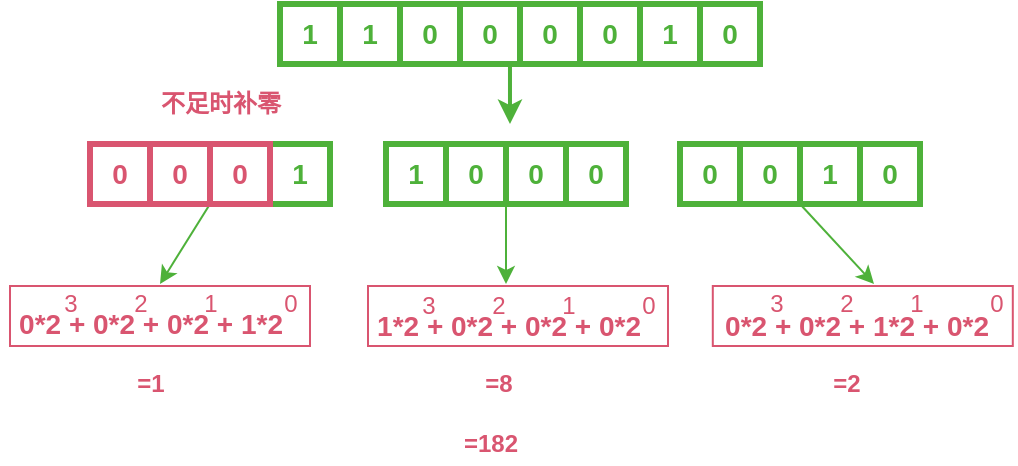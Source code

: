 <mxfile version="12.6.5" type="device"><diagram id="dP-Dvl8Ufvoj6TWUjTvs" name="Page-1"><mxGraphModel dx="621" dy="552" grid="1" gridSize="10" guides="1" tooltips="1" connect="1" arrows="1" fold="1" page="1" pageScale="1" pageWidth="827" pageHeight="1169" math="0" shadow="0"><root><mxCell id="0"/><mxCell id="1" parent="0"/><mxCell id="JpDRk5-6oIM0k8BKzZoN-39" value="" style="rounded=0;whiteSpace=wrap;html=1;strokeColor=#D95570;fontColor=#D95570;" vertex="1" parent="1"><mxGeometry x="386.4" y="461" width="150" height="30" as="geometry"/></mxCell><mxCell id="JpDRk5-6oIM0k8BKzZoN-38" value="" style="rounded=0;whiteSpace=wrap;html=1;strokeColor=#D95570;fontColor=#D95570;" vertex="1" parent="1"><mxGeometry x="214" y="461" width="150" height="30" as="geometry"/></mxCell><mxCell id="JpDRk5-6oIM0k8BKzZoN-37" value="" style="rounded=0;whiteSpace=wrap;html=1;strokeColor=#D95570;fontColor=#D95570;" vertex="1" parent="1"><mxGeometry x="35" y="461" width="150" height="30" as="geometry"/></mxCell><mxCell id="ECr-NA3awM1GPt74FJqV-1" value="1" style="rounded=0;whiteSpace=wrap;html=1;strokeColor=#4EB13A;strokeWidth=3;fontStyle=1;fontColor=#4EB13A;fontSize=14;" parent="1" vertex="1"><mxGeometry x="170" y="320" width="30" height="30" as="geometry"/></mxCell><mxCell id="ECr-NA3awM1GPt74FJqV-2" value="1" style="rounded=0;whiteSpace=wrap;html=1;strokeColor=#4EB13A;strokeWidth=3;fontStyle=1;fontColor=#4EB13A;fontSize=14;" parent="1" vertex="1"><mxGeometry x="200" y="320" width="30" height="30" as="geometry"/></mxCell><mxCell id="ECr-NA3awM1GPt74FJqV-3" value="1" style="rounded=0;whiteSpace=wrap;html=1;strokeColor=#4EB13A;strokeWidth=3;fontStyle=1;fontColor=#4EB13A;fontSize=14;" parent="1" vertex="1"><mxGeometry x="350" y="320" width="30" height="30" as="geometry"/></mxCell><mxCell id="ECr-NA3awM1GPt74FJqV-4" value="0" style="rounded=0;whiteSpace=wrap;html=1;strokeColor=#4EB13A;strokeWidth=3;fontStyle=1;fontColor=#4EB13A;fontSize=14;" parent="1" vertex="1"><mxGeometry x="230" y="320" width="30" height="30" as="geometry"/></mxCell><mxCell id="ECr-NA3awM1GPt74FJqV-5" value="0" style="rounded=0;whiteSpace=wrap;html=1;strokeColor=#4EB13A;strokeWidth=3;fontStyle=1;fontColor=#4EB13A;fontSize=14;" parent="1" vertex="1"><mxGeometry x="260" y="320" width="30" height="30" as="geometry"/></mxCell><mxCell id="ECr-NA3awM1GPt74FJqV-6" value="0" style="rounded=0;whiteSpace=wrap;html=1;strokeColor=#4EB13A;strokeWidth=3;fontStyle=1;fontColor=#4EB13A;fontSize=14;" parent="1" vertex="1"><mxGeometry x="290" y="320" width="30" height="30" as="geometry"/></mxCell><mxCell id="ECr-NA3awM1GPt74FJqV-7" value="0" style="rounded=0;whiteSpace=wrap;html=1;strokeColor=#4EB13A;strokeWidth=3;fontStyle=1;fontColor=#4EB13A;fontSize=14;" parent="1" vertex="1"><mxGeometry x="320" y="320" width="30" height="30" as="geometry"/></mxCell><mxCell id="ECr-NA3awM1GPt74FJqV-8" value="0" style="rounded=0;whiteSpace=wrap;html=1;strokeColor=#4EB13A;strokeWidth=3;fontStyle=1;fontColor=#4EB13A;fontSize=14;" parent="1" vertex="1"><mxGeometry x="380" y="320" width="30" height="30" as="geometry"/></mxCell><mxCell id="ECr-NA3awM1GPt74FJqV-20" value="" style="endArrow=classic;html=1;fontSize=14;fontColor=#D95570;strokeColor=#4EB13A;exitX=1;exitY=1;exitDx=0;exitDy=0;entryX=1;entryY=0;entryDx=0;entryDy=0;entryPerimeter=0;" parent="1" source="JpDRk5-6oIM0k8BKzZoN-3" edge="1" target="JpDRk5-6oIM0k8BKzZoN-19"><mxGeometry width="50" height="50" relative="1" as="geometry"><mxPoint x="195" y="610" as="sourcePoint"/><mxPoint x="265" y="640" as="targetPoint"/></mxGeometry></mxCell><mxCell id="ECr-NA3awM1GPt74FJqV-26" value="" style="endArrow=classic;html=1;fontSize=14;fontColor=#D95570;strokeColor=#4EB13A;exitX=0;exitY=1;exitDx=0;exitDy=0;" parent="1" source="JpDRk5-6oIM0k8BKzZoN-7" edge="1"><mxGeometry width="50" height="50" relative="1" as="geometry"><mxPoint x="435" y="610" as="sourcePoint"/><mxPoint x="283" y="460" as="targetPoint"/></mxGeometry></mxCell><mxCell id="ECr-NA3awM1GPt74FJqV-27" value="" style="endArrow=classic;html=1;fontSize=14;fontColor=#D95570;strokeColor=#4EB13A;exitX=1;exitY=1;exitDx=0;exitDy=0;entryX=1.2;entryY=0;entryDx=0;entryDy=0;entryPerimeter=0;" parent="1" source="JpDRk5-6oIM0k8BKzZoN-11" edge="1" target="JpDRk5-6oIM0k8BKzZoN-29"><mxGeometry width="50" height="50" relative="1" as="geometry"><mxPoint x="480" y="610" as="sourcePoint"/><mxPoint x="515" y="640" as="targetPoint"/></mxGeometry></mxCell><mxCell id="JpDRk5-6oIM0k8BKzZoN-1" value="1" style="rounded=0;whiteSpace=wrap;html=1;strokeColor=#4EB13A;strokeWidth=3;fontStyle=1;fontColor=#4EB13A;fontSize=14;" vertex="1" parent="1"><mxGeometry x="165" y="390" width="30" height="30" as="geometry"/></mxCell><mxCell id="JpDRk5-6oIM0k8BKzZoN-2" value="0" style="rounded=0;whiteSpace=wrap;html=1;strokeColor=#D95570;strokeWidth=3;fontStyle=1;fontColor=#D95570;fontSize=14;" vertex="1" parent="1"><mxGeometry x="75" y="390" width="30" height="30" as="geometry"/></mxCell><mxCell id="JpDRk5-6oIM0k8BKzZoN-3" value="0" style="rounded=0;whiteSpace=wrap;html=1;strokeColor=#D95570;strokeWidth=3;fontStyle=1;fontColor=#D95570;fontSize=14;" vertex="1" parent="1"><mxGeometry x="105" y="390" width="30" height="30" as="geometry"/></mxCell><mxCell id="JpDRk5-6oIM0k8BKzZoN-4" value="0" style="rounded=0;whiteSpace=wrap;html=1;strokeColor=#D95570;strokeWidth=3;fontStyle=1;fontColor=#D95570;fontSize=14;" vertex="1" parent="1"><mxGeometry x="135" y="390" width="30" height="30" as="geometry"/></mxCell><mxCell id="JpDRk5-6oIM0k8BKzZoN-5" value="1" style="rounded=0;whiteSpace=wrap;html=1;strokeColor=#4EB13A;strokeWidth=3;fontStyle=1;fontColor=#4EB13A;fontSize=14;" vertex="1" parent="1"><mxGeometry x="223" y="390" width="30" height="30" as="geometry"/></mxCell><mxCell id="JpDRk5-6oIM0k8BKzZoN-6" value="0" style="rounded=0;whiteSpace=wrap;html=1;strokeColor=#4EB13A;strokeWidth=3;fontStyle=1;fontColor=#4EB13A;fontSize=14;" vertex="1" parent="1"><mxGeometry x="253" y="390" width="30" height="30" as="geometry"/></mxCell><mxCell id="JpDRk5-6oIM0k8BKzZoN-7" value="0" style="rounded=0;whiteSpace=wrap;html=1;strokeColor=#4EB13A;strokeWidth=3;fontStyle=1;fontColor=#4EB13A;fontSize=14;" vertex="1" parent="1"><mxGeometry x="283" y="390" width="30" height="30" as="geometry"/></mxCell><mxCell id="JpDRk5-6oIM0k8BKzZoN-8" value="0" style="rounded=0;whiteSpace=wrap;html=1;strokeColor=#4EB13A;strokeWidth=3;fontStyle=1;fontColor=#4EB13A;fontSize=14;" vertex="1" parent="1"><mxGeometry x="313" y="390" width="30" height="30" as="geometry"/></mxCell><mxCell id="JpDRk5-6oIM0k8BKzZoN-9" value="1" style="rounded=0;whiteSpace=wrap;html=1;strokeColor=#4EB13A;strokeWidth=3;fontStyle=1;fontColor=#4EB13A;fontSize=14;" vertex="1" parent="1"><mxGeometry x="430" y="390" width="30" height="30" as="geometry"/></mxCell><mxCell id="JpDRk5-6oIM0k8BKzZoN-10" value="0" style="rounded=0;whiteSpace=wrap;html=1;strokeColor=#4EB13A;strokeWidth=3;fontStyle=1;fontColor=#4EB13A;fontSize=14;" vertex="1" parent="1"><mxGeometry x="370" y="390" width="30" height="30" as="geometry"/></mxCell><mxCell id="JpDRk5-6oIM0k8BKzZoN-11" value="0" style="rounded=0;whiteSpace=wrap;html=1;strokeColor=#4EB13A;strokeWidth=3;fontStyle=1;fontColor=#4EB13A;fontSize=14;" vertex="1" parent="1"><mxGeometry x="400" y="390" width="30" height="30" as="geometry"/></mxCell><mxCell id="JpDRk5-6oIM0k8BKzZoN-12" value="0" style="rounded=0;whiteSpace=wrap;html=1;strokeColor=#4EB13A;strokeWidth=3;fontStyle=1;fontColor=#4EB13A;fontSize=14;" vertex="1" parent="1"><mxGeometry x="460" y="390" width="30" height="30" as="geometry"/></mxCell><mxCell id="JpDRk5-6oIM0k8BKzZoN-13" value="不足时补零" style="text;html=1;align=center;verticalAlign=middle;resizable=0;points=[];autosize=1;fontColor=#D95570;fontStyle=1" vertex="1" parent="1"><mxGeometry x="100" y="360" width="80" height="20" as="geometry"/></mxCell><mxCell id="JpDRk5-6oIM0k8BKzZoN-14" value="" style="endArrow=classic;html=1;fontColor=#D95570;strokeColor=#4EB13A;strokeWidth=2;exitX=0.833;exitY=1;exitDx=0;exitDy=0;exitPerimeter=0;" edge="1" parent="1" source="ECr-NA3awM1GPt74FJqV-5"><mxGeometry width="50" height="50" relative="1" as="geometry"><mxPoint x="285" y="360" as="sourcePoint"/><mxPoint x="285" y="380" as="targetPoint"/></mxGeometry></mxCell><mxCell id="JpDRk5-6oIM0k8BKzZoN-17" value="0*2 + 0*2 + 0*2 + 1*2" style="text;html=1;align=center;verticalAlign=middle;resizable=0;points=[];autosize=1;fontSize=14;fontColor=#D95570;fontStyle=1" vertex="1" parent="1"><mxGeometry x="30" y="470" width="150" height="20" as="geometry"/></mxCell><mxCell id="JpDRk5-6oIM0k8BKzZoN-18" value="3" style="text;html=1;align=center;verticalAlign=middle;resizable=0;points=[];autosize=1;fontSize=12;fontColor=#D95570;" vertex="1" parent="1"><mxGeometry x="55" y="460" width="20" height="20" as="geometry"/></mxCell><mxCell id="JpDRk5-6oIM0k8BKzZoN-19" value="2" style="text;html=1;align=center;verticalAlign=middle;resizable=0;points=[];autosize=1;fontSize=12;fontColor=#D95570;" vertex="1" parent="1"><mxGeometry x="90" y="460" width="20" height="20" as="geometry"/></mxCell><mxCell id="JpDRk5-6oIM0k8BKzZoN-20" value="1" style="text;html=1;align=center;verticalAlign=middle;resizable=0;points=[];autosize=1;fontSize=12;fontColor=#D95570;" vertex="1" parent="1"><mxGeometry x="125" y="460" width="20" height="20" as="geometry"/></mxCell><mxCell id="JpDRk5-6oIM0k8BKzZoN-21" value="0" style="text;html=1;align=center;verticalAlign=middle;resizable=0;points=[];autosize=1;fontSize=12;fontColor=#D95570;" vertex="1" parent="1"><mxGeometry x="165" y="460" width="20" height="20" as="geometry"/></mxCell><mxCell id="JpDRk5-6oIM0k8BKzZoN-22" value="1*2 + 0*2 + 0*2 + 0*2" style="text;html=1;align=center;verticalAlign=middle;resizable=0;points=[];autosize=1;fontSize=14;fontColor=#D95570;fontStyle=1" vertex="1" parent="1"><mxGeometry x="209" y="471" width="150" height="20" as="geometry"/></mxCell><mxCell id="JpDRk5-6oIM0k8BKzZoN-23" value="3" style="text;html=1;align=center;verticalAlign=middle;resizable=0;points=[];autosize=1;fontSize=12;fontColor=#D95570;" vertex="1" parent="1"><mxGeometry x="234" y="461" width="20" height="20" as="geometry"/></mxCell><mxCell id="JpDRk5-6oIM0k8BKzZoN-24" value="2" style="text;html=1;align=center;verticalAlign=middle;resizable=0;points=[];autosize=1;fontSize=12;fontColor=#D95570;" vertex="1" parent="1"><mxGeometry x="269" y="461" width="20" height="20" as="geometry"/></mxCell><mxCell id="JpDRk5-6oIM0k8BKzZoN-25" value="1" style="text;html=1;align=center;verticalAlign=middle;resizable=0;points=[];autosize=1;fontSize=12;fontColor=#D95570;" vertex="1" parent="1"><mxGeometry x="304" y="461" width="20" height="20" as="geometry"/></mxCell><mxCell id="JpDRk5-6oIM0k8BKzZoN-26" value="0" style="text;html=1;align=center;verticalAlign=middle;resizable=0;points=[];autosize=1;fontSize=12;fontColor=#D95570;" vertex="1" parent="1"><mxGeometry x="344" y="461" width="20" height="20" as="geometry"/></mxCell><mxCell id="JpDRk5-6oIM0k8BKzZoN-27" value="0*2 + 0*2 + 1*2 + 0*2" style="text;html=1;align=center;verticalAlign=middle;resizable=0;points=[];autosize=1;fontSize=14;fontColor=#D95570;fontStyle=1" vertex="1" parent="1"><mxGeometry x="383" y="471" width="150" height="20" as="geometry"/></mxCell><mxCell id="JpDRk5-6oIM0k8BKzZoN-28" value="3" style="text;html=1;align=center;verticalAlign=middle;resizable=0;points=[];autosize=1;fontSize=12;fontColor=#D95570;" vertex="1" parent="1"><mxGeometry x="408" y="460" width="20" height="20" as="geometry"/></mxCell><mxCell id="JpDRk5-6oIM0k8BKzZoN-29" value="2" style="text;html=1;align=center;verticalAlign=middle;resizable=0;points=[];autosize=1;fontSize=12;fontColor=#D95570;" vertex="1" parent="1"><mxGeometry x="443" y="460" width="20" height="20" as="geometry"/></mxCell><mxCell id="JpDRk5-6oIM0k8BKzZoN-30" value="1" style="text;html=1;align=center;verticalAlign=middle;resizable=0;points=[];autosize=1;fontSize=12;fontColor=#D95570;" vertex="1" parent="1"><mxGeometry x="478" y="460" width="20" height="20" as="geometry"/></mxCell><mxCell id="JpDRk5-6oIM0k8BKzZoN-31" value="0" style="text;html=1;align=center;verticalAlign=middle;resizable=0;points=[];autosize=1;fontSize=12;fontColor=#D95570;" vertex="1" parent="1"><mxGeometry x="518" y="460" width="20" height="20" as="geometry"/></mxCell><mxCell id="JpDRk5-6oIM0k8BKzZoN-34" value="=1" style="text;html=1;align=center;verticalAlign=middle;resizable=0;points=[];autosize=1;fontColor=#D95570;fontStyle=1" vertex="1" parent="1"><mxGeometry x="90" y="500" width="30" height="20" as="geometry"/></mxCell><mxCell id="JpDRk5-6oIM0k8BKzZoN-35" value="=8" style="text;html=1;align=center;verticalAlign=middle;resizable=0;points=[];autosize=1;fontColor=#D95570;fontStyle=1" vertex="1" parent="1"><mxGeometry x="264" y="500" width="30" height="20" as="geometry"/></mxCell><mxCell id="JpDRk5-6oIM0k8BKzZoN-36" value="=2" style="text;html=1;align=center;verticalAlign=middle;resizable=0;points=[];autosize=1;fontColor=#D95570;fontStyle=1" vertex="1" parent="1"><mxGeometry x="438" y="500" width="30" height="20" as="geometry"/></mxCell><mxCell id="JpDRk5-6oIM0k8BKzZoN-40" value="&lt;b&gt;=182&lt;/b&gt;" style="text;html=1;align=center;verticalAlign=middle;resizable=0;points=[];autosize=1;fontColor=#D95570;" vertex="1" parent="1"><mxGeometry x="255" y="530" width="40" height="20" as="geometry"/></mxCell></root></mxGraphModel></diagram></mxfile>